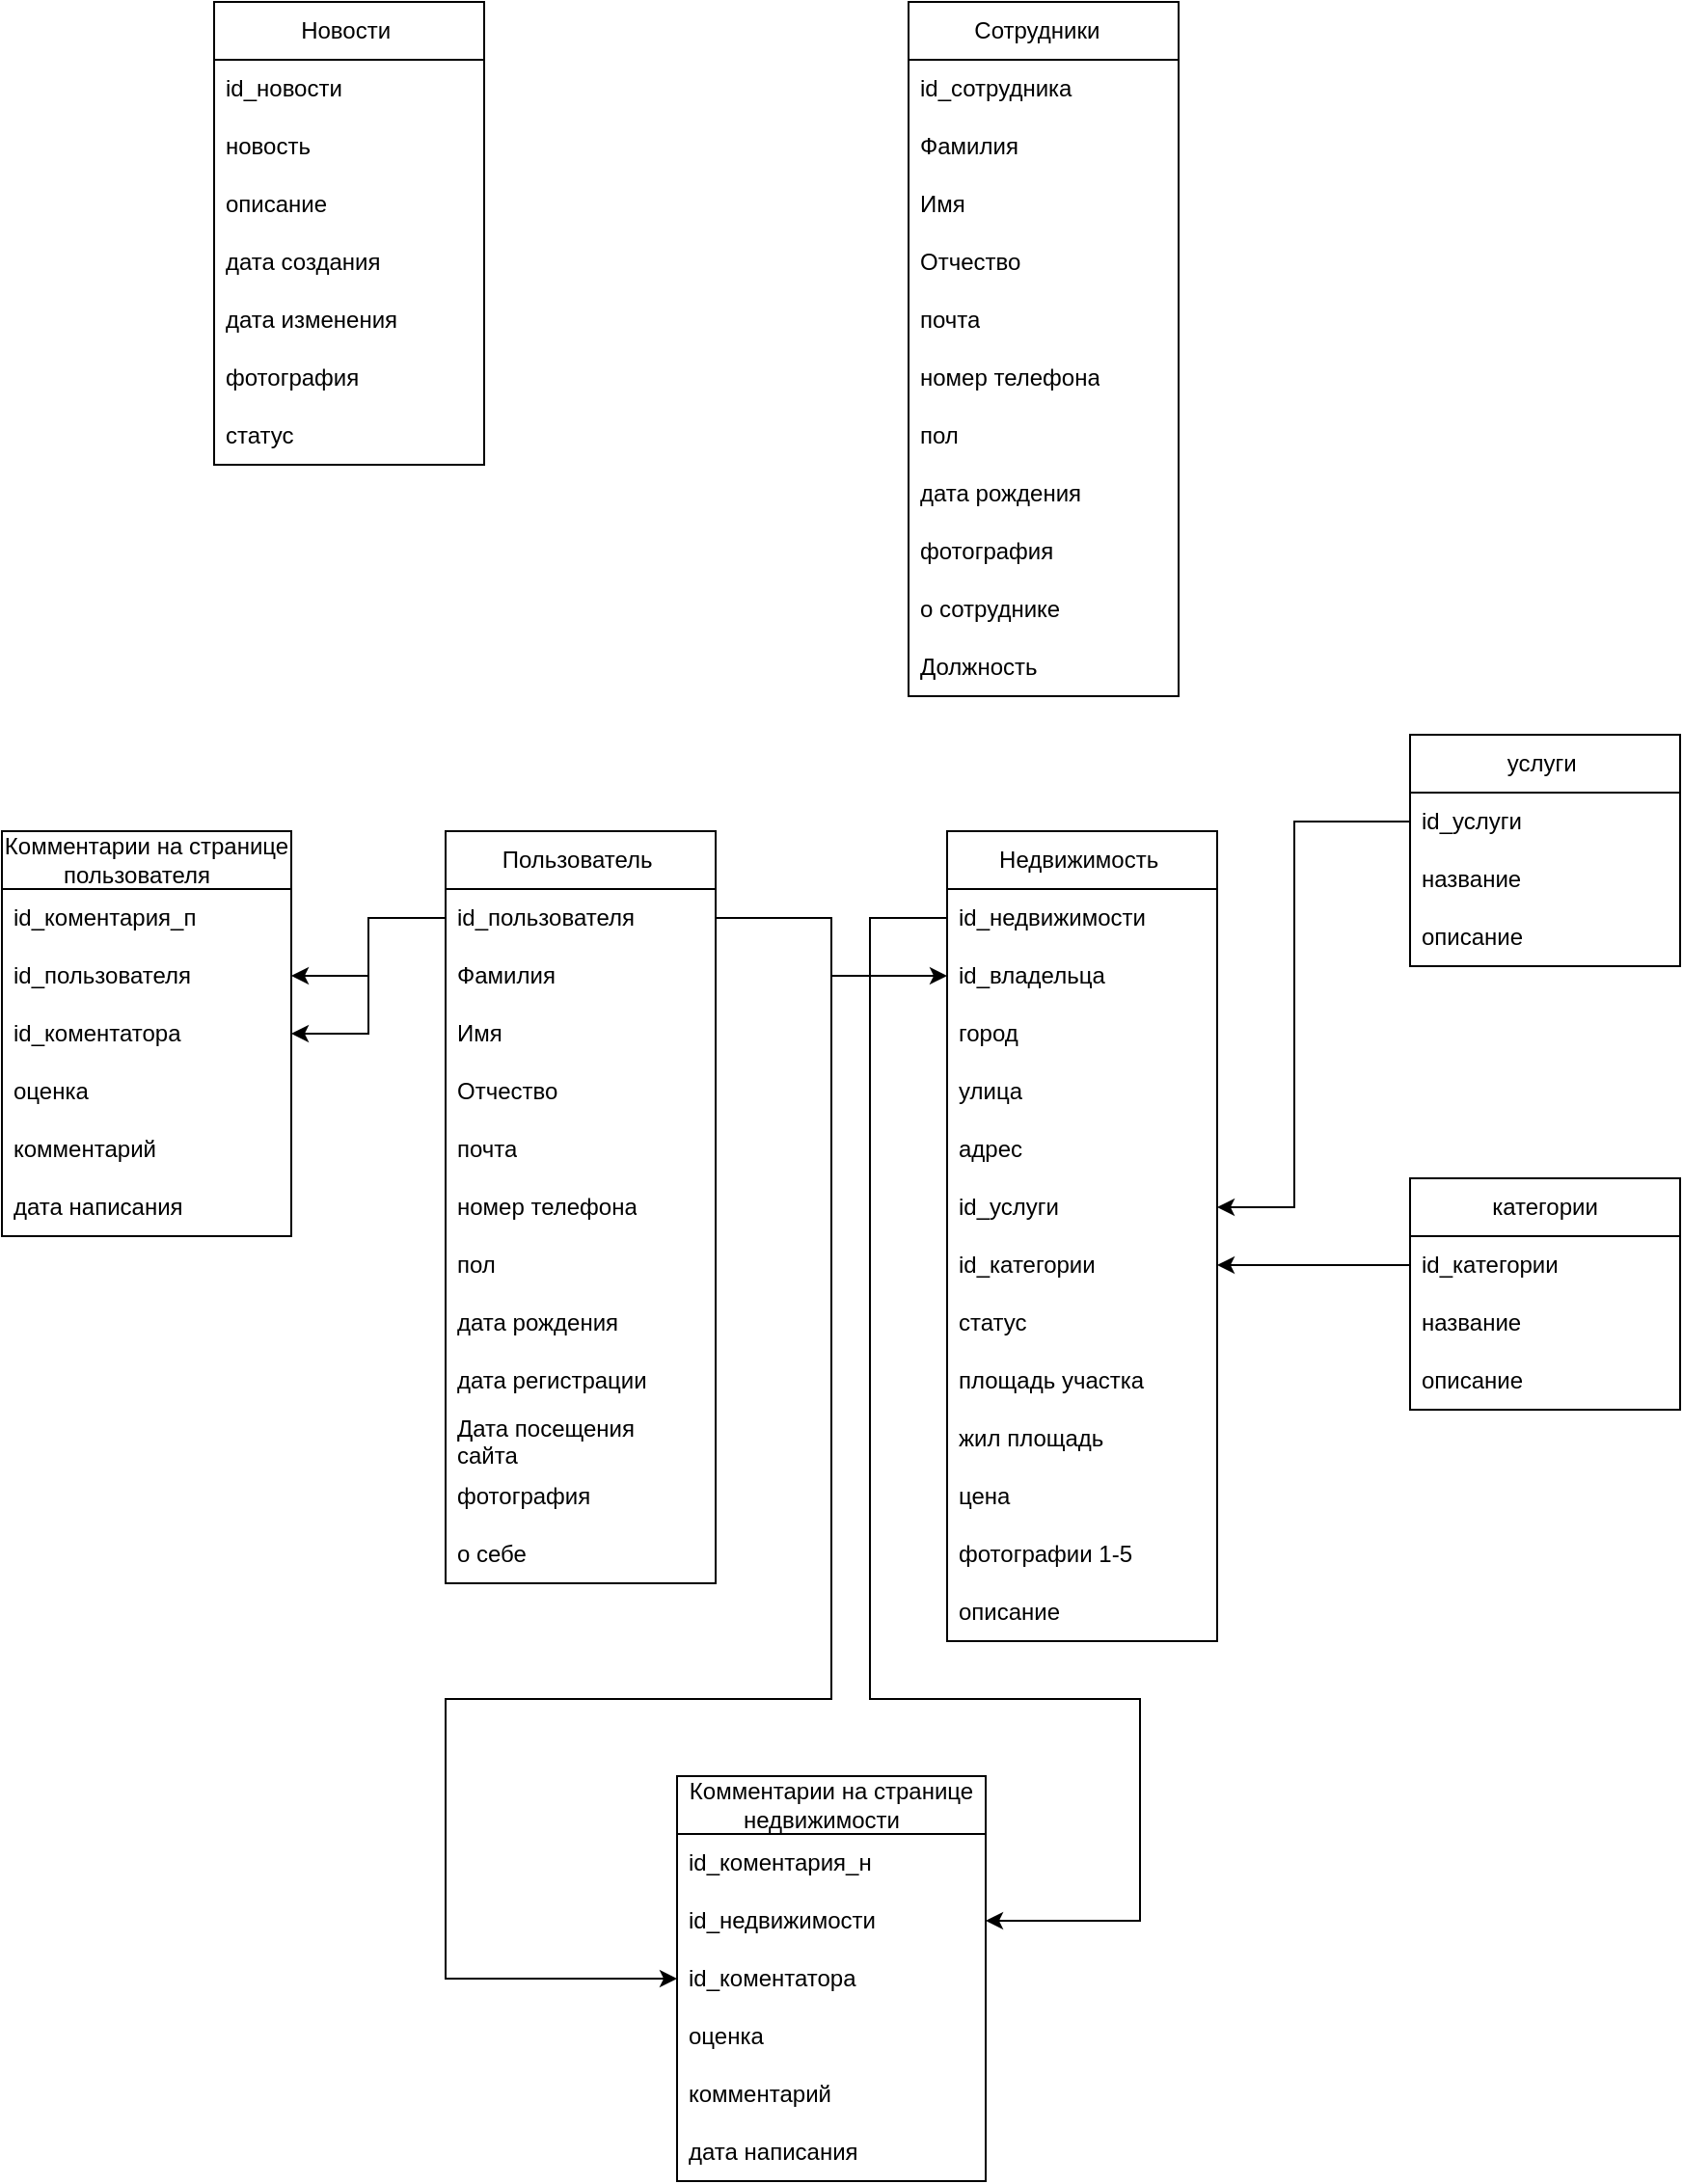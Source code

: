 <mxfile version="21.0.8" type="github">
  <diagram name="Страница 1" id="0ubgXMHLr97rR-dkxyyN">
    <mxGraphModel dx="2261" dy="1965" grid="1" gridSize="10" guides="1" tooltips="1" connect="1" arrows="1" fold="1" page="1" pageScale="1" pageWidth="827" pageHeight="1169" math="0" shadow="0">
      <root>
        <mxCell id="0" />
        <mxCell id="1" parent="0" />
        <mxCell id="1iqgFbXv5OQUcZ3l3-T7-1" value="Недвижимость&amp;nbsp;" style="swimlane;fontStyle=0;childLayout=stackLayout;horizontal=1;startSize=30;horizontalStack=0;resizeParent=1;resizeParentMax=0;resizeLast=0;collapsible=1;marginBottom=0;whiteSpace=wrap;html=1;" vertex="1" parent="1">
          <mxGeometry x="340" y="350" width="140" height="420" as="geometry" />
        </mxCell>
        <mxCell id="1iqgFbXv5OQUcZ3l3-T7-2" value="id_недвижимости&amp;nbsp;" style="text;strokeColor=none;fillColor=none;align=left;verticalAlign=middle;spacingLeft=4;spacingRight=4;overflow=hidden;points=[[0,0.5],[1,0.5]];portConstraint=eastwest;rotatable=0;whiteSpace=wrap;html=1;" vertex="1" parent="1iqgFbXv5OQUcZ3l3-T7-1">
          <mxGeometry y="30" width="140" height="30" as="geometry" />
        </mxCell>
        <mxCell id="1iqgFbXv5OQUcZ3l3-T7-3" value="id_владельца&amp;nbsp;" style="text;strokeColor=none;fillColor=none;align=left;verticalAlign=middle;spacingLeft=4;spacingRight=4;overflow=hidden;points=[[0,0.5],[1,0.5]];portConstraint=eastwest;rotatable=0;whiteSpace=wrap;html=1;" vertex="1" parent="1iqgFbXv5OQUcZ3l3-T7-1">
          <mxGeometry y="60" width="140" height="30" as="geometry" />
        </mxCell>
        <mxCell id="1iqgFbXv5OQUcZ3l3-T7-4" value="город" style="text;strokeColor=none;fillColor=none;align=left;verticalAlign=middle;spacingLeft=4;spacingRight=4;overflow=hidden;points=[[0,0.5],[1,0.5]];portConstraint=eastwest;rotatable=0;whiteSpace=wrap;html=1;" vertex="1" parent="1iqgFbXv5OQUcZ3l3-T7-1">
          <mxGeometry y="90" width="140" height="30" as="geometry" />
        </mxCell>
        <mxCell id="1iqgFbXv5OQUcZ3l3-T7-5" value="улица" style="text;strokeColor=none;fillColor=none;align=left;verticalAlign=middle;spacingLeft=4;spacingRight=4;overflow=hidden;points=[[0,0.5],[1,0.5]];portConstraint=eastwest;rotatable=0;whiteSpace=wrap;html=1;" vertex="1" parent="1iqgFbXv5OQUcZ3l3-T7-1">
          <mxGeometry y="120" width="140" height="30" as="geometry" />
        </mxCell>
        <mxCell id="1iqgFbXv5OQUcZ3l3-T7-6" value="адрес" style="text;strokeColor=none;fillColor=none;align=left;verticalAlign=middle;spacingLeft=4;spacingRight=4;overflow=hidden;points=[[0,0.5],[1,0.5]];portConstraint=eastwest;rotatable=0;whiteSpace=wrap;html=1;" vertex="1" parent="1iqgFbXv5OQUcZ3l3-T7-1">
          <mxGeometry y="150" width="140" height="30" as="geometry" />
        </mxCell>
        <mxCell id="1iqgFbXv5OQUcZ3l3-T7-7" value="id_услуги" style="text;strokeColor=none;fillColor=none;align=left;verticalAlign=middle;spacingLeft=4;spacingRight=4;overflow=hidden;points=[[0,0.5],[1,0.5]];portConstraint=eastwest;rotatable=0;whiteSpace=wrap;html=1;" vertex="1" parent="1iqgFbXv5OQUcZ3l3-T7-1">
          <mxGeometry y="180" width="140" height="30" as="geometry" />
        </mxCell>
        <mxCell id="1iqgFbXv5OQUcZ3l3-T7-8" value="id_категории" style="text;strokeColor=none;fillColor=none;align=left;verticalAlign=middle;spacingLeft=4;spacingRight=4;overflow=hidden;points=[[0,0.5],[1,0.5]];portConstraint=eastwest;rotatable=0;whiteSpace=wrap;html=1;" vertex="1" parent="1iqgFbXv5OQUcZ3l3-T7-1">
          <mxGeometry y="210" width="140" height="30" as="geometry" />
        </mxCell>
        <mxCell id="1iqgFbXv5OQUcZ3l3-T7-17" value="статус" style="text;strokeColor=none;fillColor=none;align=left;verticalAlign=middle;spacingLeft=4;spacingRight=4;overflow=hidden;points=[[0,0.5],[1,0.5]];portConstraint=eastwest;rotatable=0;whiteSpace=wrap;html=1;" vertex="1" parent="1iqgFbXv5OQUcZ3l3-T7-1">
          <mxGeometry y="240" width="140" height="30" as="geometry" />
        </mxCell>
        <mxCell id="1iqgFbXv5OQUcZ3l3-T7-18" value="площадь участка&amp;nbsp;" style="text;strokeColor=none;fillColor=none;align=left;verticalAlign=middle;spacingLeft=4;spacingRight=4;overflow=hidden;points=[[0,0.5],[1,0.5]];portConstraint=eastwest;rotatable=0;whiteSpace=wrap;html=1;" vertex="1" parent="1iqgFbXv5OQUcZ3l3-T7-1">
          <mxGeometry y="270" width="140" height="30" as="geometry" />
        </mxCell>
        <mxCell id="1iqgFbXv5OQUcZ3l3-T7-19" value="жил площадь" style="text;strokeColor=none;fillColor=none;align=left;verticalAlign=middle;spacingLeft=4;spacingRight=4;overflow=hidden;points=[[0,0.5],[1,0.5]];portConstraint=eastwest;rotatable=0;whiteSpace=wrap;html=1;" vertex="1" parent="1iqgFbXv5OQUcZ3l3-T7-1">
          <mxGeometry y="300" width="140" height="30" as="geometry" />
        </mxCell>
        <mxCell id="1iqgFbXv5OQUcZ3l3-T7-20" value="цена&amp;nbsp;" style="text;strokeColor=none;fillColor=none;align=left;verticalAlign=middle;spacingLeft=4;spacingRight=4;overflow=hidden;points=[[0,0.5],[1,0.5]];portConstraint=eastwest;rotatable=0;whiteSpace=wrap;html=1;" vertex="1" parent="1iqgFbXv5OQUcZ3l3-T7-1">
          <mxGeometry y="330" width="140" height="30" as="geometry" />
        </mxCell>
        <mxCell id="1iqgFbXv5OQUcZ3l3-T7-47" value="фотографии 1-5" style="text;strokeColor=none;fillColor=none;align=left;verticalAlign=middle;spacingLeft=4;spacingRight=4;overflow=hidden;points=[[0,0.5],[1,0.5]];portConstraint=eastwest;rotatable=0;whiteSpace=wrap;html=1;" vertex="1" parent="1iqgFbXv5OQUcZ3l3-T7-1">
          <mxGeometry y="360" width="140" height="30" as="geometry" />
        </mxCell>
        <mxCell id="1iqgFbXv5OQUcZ3l3-T7-48" value="описание&amp;nbsp;" style="text;strokeColor=none;fillColor=none;align=left;verticalAlign=middle;spacingLeft=4;spacingRight=4;overflow=hidden;points=[[0,0.5],[1,0.5]];portConstraint=eastwest;rotatable=0;whiteSpace=wrap;html=1;" vertex="1" parent="1iqgFbXv5OQUcZ3l3-T7-1">
          <mxGeometry y="390" width="140" height="30" as="geometry" />
        </mxCell>
        <mxCell id="1iqgFbXv5OQUcZ3l3-T7-21" value="услуги&amp;nbsp;" style="swimlane;fontStyle=0;childLayout=stackLayout;horizontal=1;startSize=30;horizontalStack=0;resizeParent=1;resizeParentMax=0;resizeLast=0;collapsible=1;marginBottom=0;whiteSpace=wrap;html=1;" vertex="1" parent="1">
          <mxGeometry x="580" y="300" width="140" height="120" as="geometry" />
        </mxCell>
        <mxCell id="1iqgFbXv5OQUcZ3l3-T7-22" value="id_услуги" style="text;strokeColor=none;fillColor=none;align=left;verticalAlign=middle;spacingLeft=4;spacingRight=4;overflow=hidden;points=[[0,0.5],[1,0.5]];portConstraint=eastwest;rotatable=0;whiteSpace=wrap;html=1;" vertex="1" parent="1iqgFbXv5OQUcZ3l3-T7-21">
          <mxGeometry y="30" width="140" height="30" as="geometry" />
        </mxCell>
        <mxCell id="1iqgFbXv5OQUcZ3l3-T7-23" value="название&amp;nbsp;" style="text;strokeColor=none;fillColor=none;align=left;verticalAlign=middle;spacingLeft=4;spacingRight=4;overflow=hidden;points=[[0,0.5],[1,0.5]];portConstraint=eastwest;rotatable=0;whiteSpace=wrap;html=1;" vertex="1" parent="1iqgFbXv5OQUcZ3l3-T7-21">
          <mxGeometry y="60" width="140" height="30" as="geometry" />
        </mxCell>
        <mxCell id="1iqgFbXv5OQUcZ3l3-T7-24" value="описание&amp;nbsp;" style="text;strokeColor=none;fillColor=none;align=left;verticalAlign=middle;spacingLeft=4;spacingRight=4;overflow=hidden;points=[[0,0.5],[1,0.5]];portConstraint=eastwest;rotatable=0;whiteSpace=wrap;html=1;" vertex="1" parent="1iqgFbXv5OQUcZ3l3-T7-21">
          <mxGeometry y="90" width="140" height="30" as="geometry" />
        </mxCell>
        <mxCell id="1iqgFbXv5OQUcZ3l3-T7-29" value="категории" style="swimlane;fontStyle=0;childLayout=stackLayout;horizontal=1;startSize=30;horizontalStack=0;resizeParent=1;resizeParentMax=0;resizeLast=0;collapsible=1;marginBottom=0;whiteSpace=wrap;html=1;" vertex="1" parent="1">
          <mxGeometry x="580" y="530" width="140" height="120" as="geometry" />
        </mxCell>
        <mxCell id="1iqgFbXv5OQUcZ3l3-T7-30" value="id_категории&amp;nbsp;" style="text;strokeColor=none;fillColor=none;align=left;verticalAlign=middle;spacingLeft=4;spacingRight=4;overflow=hidden;points=[[0,0.5],[1,0.5]];portConstraint=eastwest;rotatable=0;whiteSpace=wrap;html=1;" vertex="1" parent="1iqgFbXv5OQUcZ3l3-T7-29">
          <mxGeometry y="30" width="140" height="30" as="geometry" />
        </mxCell>
        <mxCell id="1iqgFbXv5OQUcZ3l3-T7-31" value="название&amp;nbsp;" style="text;strokeColor=none;fillColor=none;align=left;verticalAlign=middle;spacingLeft=4;spacingRight=4;overflow=hidden;points=[[0,0.5],[1,0.5]];portConstraint=eastwest;rotatable=0;whiteSpace=wrap;html=1;" vertex="1" parent="1iqgFbXv5OQUcZ3l3-T7-29">
          <mxGeometry y="60" width="140" height="30" as="geometry" />
        </mxCell>
        <mxCell id="1iqgFbXv5OQUcZ3l3-T7-32" value="описание&amp;nbsp;" style="text;strokeColor=none;fillColor=none;align=left;verticalAlign=middle;spacingLeft=4;spacingRight=4;overflow=hidden;points=[[0,0.5],[1,0.5]];portConstraint=eastwest;rotatable=0;whiteSpace=wrap;html=1;" vertex="1" parent="1iqgFbXv5OQUcZ3l3-T7-29">
          <mxGeometry y="90" width="140" height="30" as="geometry" />
        </mxCell>
        <mxCell id="1iqgFbXv5OQUcZ3l3-T7-33" value="" style="endArrow=classic;html=1;rounded=0;exitX=0;exitY=0.5;exitDx=0;exitDy=0;entryX=1;entryY=0.5;entryDx=0;entryDy=0;" edge="1" parent="1" source="1iqgFbXv5OQUcZ3l3-T7-30" target="1iqgFbXv5OQUcZ3l3-T7-8">
          <mxGeometry width="50" height="50" relative="1" as="geometry">
            <mxPoint x="390" y="600" as="sourcePoint" />
            <mxPoint x="440" y="550" as="targetPoint" />
          </mxGeometry>
        </mxCell>
        <mxCell id="1iqgFbXv5OQUcZ3l3-T7-34" value="" style="endArrow=classic;html=1;rounded=0;exitX=0;exitY=0.5;exitDx=0;exitDy=0;entryX=1;entryY=0.5;entryDx=0;entryDy=0;" edge="1" parent="1" source="1iqgFbXv5OQUcZ3l3-T7-22" target="1iqgFbXv5OQUcZ3l3-T7-7">
          <mxGeometry width="50" height="50" relative="1" as="geometry">
            <mxPoint x="390" y="600" as="sourcePoint" />
            <mxPoint x="440" y="550" as="targetPoint" />
            <Array as="points">
              <mxPoint x="520" y="345" />
              <mxPoint x="520" y="545" />
            </Array>
          </mxGeometry>
        </mxCell>
        <mxCell id="1iqgFbXv5OQUcZ3l3-T7-35" value="Пользователь&amp;nbsp;" style="swimlane;fontStyle=0;childLayout=stackLayout;horizontal=1;startSize=30;horizontalStack=0;resizeParent=1;resizeParentMax=0;resizeLast=0;collapsible=1;marginBottom=0;whiteSpace=wrap;html=1;" vertex="1" parent="1">
          <mxGeometry x="80" y="350" width="140" height="390" as="geometry" />
        </mxCell>
        <mxCell id="1iqgFbXv5OQUcZ3l3-T7-36" value="id_пользователя" style="text;strokeColor=none;fillColor=none;align=left;verticalAlign=middle;spacingLeft=4;spacingRight=4;overflow=hidden;points=[[0,0.5],[1,0.5]];portConstraint=eastwest;rotatable=0;whiteSpace=wrap;html=1;" vertex="1" parent="1iqgFbXv5OQUcZ3l3-T7-35">
          <mxGeometry y="30" width="140" height="30" as="geometry" />
        </mxCell>
        <mxCell id="1iqgFbXv5OQUcZ3l3-T7-37" value="Фамилия" style="text;strokeColor=none;fillColor=none;align=left;verticalAlign=middle;spacingLeft=4;spacingRight=4;overflow=hidden;points=[[0,0.5],[1,0.5]];portConstraint=eastwest;rotatable=0;whiteSpace=wrap;html=1;" vertex="1" parent="1iqgFbXv5OQUcZ3l3-T7-35">
          <mxGeometry y="60" width="140" height="30" as="geometry" />
        </mxCell>
        <mxCell id="1iqgFbXv5OQUcZ3l3-T7-38" value="Имя" style="text;strokeColor=none;fillColor=none;align=left;verticalAlign=middle;spacingLeft=4;spacingRight=4;overflow=hidden;points=[[0,0.5],[1,0.5]];portConstraint=eastwest;rotatable=0;whiteSpace=wrap;html=1;" vertex="1" parent="1iqgFbXv5OQUcZ3l3-T7-35">
          <mxGeometry y="90" width="140" height="30" as="geometry" />
        </mxCell>
        <mxCell id="1iqgFbXv5OQUcZ3l3-T7-39" value="Отчество&amp;nbsp;" style="text;strokeColor=none;fillColor=none;align=left;verticalAlign=middle;spacingLeft=4;spacingRight=4;overflow=hidden;points=[[0,0.5],[1,0.5]];portConstraint=eastwest;rotatable=0;whiteSpace=wrap;html=1;" vertex="1" parent="1iqgFbXv5OQUcZ3l3-T7-35">
          <mxGeometry y="120" width="140" height="30" as="geometry" />
        </mxCell>
        <mxCell id="1iqgFbXv5OQUcZ3l3-T7-40" value="почта" style="text;strokeColor=none;fillColor=none;align=left;verticalAlign=middle;spacingLeft=4;spacingRight=4;overflow=hidden;points=[[0,0.5],[1,0.5]];portConstraint=eastwest;rotatable=0;whiteSpace=wrap;html=1;" vertex="1" parent="1iqgFbXv5OQUcZ3l3-T7-35">
          <mxGeometry y="150" width="140" height="30" as="geometry" />
        </mxCell>
        <mxCell id="1iqgFbXv5OQUcZ3l3-T7-41" value="номер телефона" style="text;strokeColor=none;fillColor=none;align=left;verticalAlign=middle;spacingLeft=4;spacingRight=4;overflow=hidden;points=[[0,0.5],[1,0.5]];portConstraint=eastwest;rotatable=0;whiteSpace=wrap;html=1;" vertex="1" parent="1iqgFbXv5OQUcZ3l3-T7-35">
          <mxGeometry y="180" width="140" height="30" as="geometry" />
        </mxCell>
        <mxCell id="1iqgFbXv5OQUcZ3l3-T7-42" value="пол&amp;nbsp;" style="text;strokeColor=none;fillColor=none;align=left;verticalAlign=middle;spacingLeft=4;spacingRight=4;overflow=hidden;points=[[0,0.5],[1,0.5]];portConstraint=eastwest;rotatable=0;whiteSpace=wrap;html=1;" vertex="1" parent="1iqgFbXv5OQUcZ3l3-T7-35">
          <mxGeometry y="210" width="140" height="30" as="geometry" />
        </mxCell>
        <mxCell id="1iqgFbXv5OQUcZ3l3-T7-43" value="дата рождения&amp;nbsp;" style="text;strokeColor=none;fillColor=none;align=left;verticalAlign=middle;spacingLeft=4;spacingRight=4;overflow=hidden;points=[[0,0.5],[1,0.5]];portConstraint=eastwest;rotatable=0;whiteSpace=wrap;html=1;" vertex="1" parent="1iqgFbXv5OQUcZ3l3-T7-35">
          <mxGeometry y="240" width="140" height="30" as="geometry" />
        </mxCell>
        <mxCell id="1iqgFbXv5OQUcZ3l3-T7-44" value="дата регистрации" style="text;strokeColor=none;fillColor=none;align=left;verticalAlign=middle;spacingLeft=4;spacingRight=4;overflow=hidden;points=[[0,0.5],[1,0.5]];portConstraint=eastwest;rotatable=0;whiteSpace=wrap;html=1;" vertex="1" parent="1iqgFbXv5OQUcZ3l3-T7-35">
          <mxGeometry y="270" width="140" height="30" as="geometry" />
        </mxCell>
        <mxCell id="1iqgFbXv5OQUcZ3l3-T7-45" value="Дата посещения сайта&amp;nbsp;" style="text;strokeColor=none;fillColor=none;align=left;verticalAlign=middle;spacingLeft=4;spacingRight=4;overflow=hidden;points=[[0,0.5],[1,0.5]];portConstraint=eastwest;rotatable=0;whiteSpace=wrap;html=1;" vertex="1" parent="1iqgFbXv5OQUcZ3l3-T7-35">
          <mxGeometry y="300" width="140" height="30" as="geometry" />
        </mxCell>
        <mxCell id="1iqgFbXv5OQUcZ3l3-T7-46" value="фотография&amp;nbsp;" style="text;strokeColor=none;fillColor=none;align=left;verticalAlign=middle;spacingLeft=4;spacingRight=4;overflow=hidden;points=[[0,0.5],[1,0.5]];portConstraint=eastwest;rotatable=0;whiteSpace=wrap;html=1;" vertex="1" parent="1iqgFbXv5OQUcZ3l3-T7-35">
          <mxGeometry y="330" width="140" height="30" as="geometry" />
        </mxCell>
        <mxCell id="1iqgFbXv5OQUcZ3l3-T7-49" value="о себе&amp;nbsp;" style="text;strokeColor=none;fillColor=none;align=left;verticalAlign=middle;spacingLeft=4;spacingRight=4;overflow=hidden;points=[[0,0.5],[1,0.5]];portConstraint=eastwest;rotatable=0;whiteSpace=wrap;html=1;" vertex="1" parent="1iqgFbXv5OQUcZ3l3-T7-35">
          <mxGeometry y="360" width="140" height="30" as="geometry" />
        </mxCell>
        <mxCell id="1iqgFbXv5OQUcZ3l3-T7-50" value="" style="endArrow=classic;html=1;rounded=0;exitX=1;exitY=0.5;exitDx=0;exitDy=0;entryX=0;entryY=0.5;entryDx=0;entryDy=0;" edge="1" parent="1" source="1iqgFbXv5OQUcZ3l3-T7-36" target="1iqgFbXv5OQUcZ3l3-T7-3">
          <mxGeometry width="50" height="50" relative="1" as="geometry">
            <mxPoint x="380" y="610" as="sourcePoint" />
            <mxPoint x="430" y="560" as="targetPoint" />
            <Array as="points">
              <mxPoint x="280" y="395" />
              <mxPoint x="280" y="425" />
            </Array>
          </mxGeometry>
        </mxCell>
        <mxCell id="1iqgFbXv5OQUcZ3l3-T7-51" value="Комментарии на странице пользователя&amp;nbsp; &amp;nbsp;" style="swimlane;fontStyle=0;childLayout=stackLayout;horizontal=1;startSize=30;horizontalStack=0;resizeParent=1;resizeParentMax=0;resizeLast=0;collapsible=1;marginBottom=0;whiteSpace=wrap;html=1;" vertex="1" parent="1">
          <mxGeometry x="-150" y="350" width="150" height="210" as="geometry" />
        </mxCell>
        <mxCell id="1iqgFbXv5OQUcZ3l3-T7-52" value="id_коментария_п&amp;nbsp;" style="text;strokeColor=none;fillColor=none;align=left;verticalAlign=middle;spacingLeft=4;spacingRight=4;overflow=hidden;points=[[0,0.5],[1,0.5]];portConstraint=eastwest;rotatable=0;whiteSpace=wrap;html=1;" vertex="1" parent="1iqgFbXv5OQUcZ3l3-T7-51">
          <mxGeometry y="30" width="150" height="30" as="geometry" />
        </mxCell>
        <mxCell id="1iqgFbXv5OQUcZ3l3-T7-53" value="id_пользователя&amp;nbsp;" style="text;strokeColor=none;fillColor=none;align=left;verticalAlign=middle;spacingLeft=4;spacingRight=4;overflow=hidden;points=[[0,0.5],[1,0.5]];portConstraint=eastwest;rotatable=0;whiteSpace=wrap;html=1;" vertex="1" parent="1iqgFbXv5OQUcZ3l3-T7-51">
          <mxGeometry y="60" width="150" height="30" as="geometry" />
        </mxCell>
        <mxCell id="1iqgFbXv5OQUcZ3l3-T7-54" value="id_коментатора&amp;nbsp;" style="text;strokeColor=none;fillColor=none;align=left;verticalAlign=middle;spacingLeft=4;spacingRight=4;overflow=hidden;points=[[0,0.5],[1,0.5]];portConstraint=eastwest;rotatable=0;whiteSpace=wrap;html=1;" vertex="1" parent="1iqgFbXv5OQUcZ3l3-T7-51">
          <mxGeometry y="90" width="150" height="30" as="geometry" />
        </mxCell>
        <mxCell id="1iqgFbXv5OQUcZ3l3-T7-56" value="оценка&amp;nbsp;" style="text;strokeColor=none;fillColor=none;align=left;verticalAlign=middle;spacingLeft=4;spacingRight=4;overflow=hidden;points=[[0,0.5],[1,0.5]];portConstraint=eastwest;rotatable=0;whiteSpace=wrap;html=1;" vertex="1" parent="1iqgFbXv5OQUcZ3l3-T7-51">
          <mxGeometry y="120" width="150" height="30" as="geometry" />
        </mxCell>
        <mxCell id="1iqgFbXv5OQUcZ3l3-T7-57" value="комментарий&amp;nbsp;" style="text;strokeColor=none;fillColor=none;align=left;verticalAlign=middle;spacingLeft=4;spacingRight=4;overflow=hidden;points=[[0,0.5],[1,0.5]];portConstraint=eastwest;rotatable=0;whiteSpace=wrap;html=1;" vertex="1" parent="1iqgFbXv5OQUcZ3l3-T7-51">
          <mxGeometry y="150" width="150" height="30" as="geometry" />
        </mxCell>
        <mxCell id="1iqgFbXv5OQUcZ3l3-T7-67" value="дата написания&amp;nbsp;" style="text;strokeColor=none;fillColor=none;align=left;verticalAlign=middle;spacingLeft=4;spacingRight=4;overflow=hidden;points=[[0,0.5],[1,0.5]];portConstraint=eastwest;rotatable=0;whiteSpace=wrap;html=1;" vertex="1" parent="1iqgFbXv5OQUcZ3l3-T7-51">
          <mxGeometry y="180" width="150" height="30" as="geometry" />
        </mxCell>
        <mxCell id="1iqgFbXv5OQUcZ3l3-T7-58" value="" style="endArrow=classic;html=1;rounded=0;exitX=0;exitY=0.5;exitDx=0;exitDy=0;entryX=1;entryY=0.5;entryDx=0;entryDy=0;" edge="1" parent="1" source="1iqgFbXv5OQUcZ3l3-T7-36" target="1iqgFbXv5OQUcZ3l3-T7-53">
          <mxGeometry width="50" height="50" relative="1" as="geometry">
            <mxPoint x="390" y="590" as="sourcePoint" />
            <mxPoint x="440" y="540" as="targetPoint" />
            <Array as="points">
              <mxPoint x="40" y="395" />
              <mxPoint x="40" y="425" />
            </Array>
          </mxGeometry>
        </mxCell>
        <mxCell id="1iqgFbXv5OQUcZ3l3-T7-60" value="" style="endArrow=classic;html=1;rounded=0;exitX=0;exitY=0.5;exitDx=0;exitDy=0;entryX=1;entryY=0.5;entryDx=0;entryDy=0;" edge="1" parent="1" source="1iqgFbXv5OQUcZ3l3-T7-36" target="1iqgFbXv5OQUcZ3l3-T7-54">
          <mxGeometry width="50" height="50" relative="1" as="geometry">
            <mxPoint x="390" y="590" as="sourcePoint" />
            <mxPoint x="440" y="540" as="targetPoint" />
            <Array as="points">
              <mxPoint x="40" y="395" />
              <mxPoint x="40" y="455" />
            </Array>
          </mxGeometry>
        </mxCell>
        <mxCell id="1iqgFbXv5OQUcZ3l3-T7-61" value="Комментарии на странице недвижимости&amp;nbsp; &amp;nbsp;" style="swimlane;fontStyle=0;childLayout=stackLayout;horizontal=1;startSize=30;horizontalStack=0;resizeParent=1;resizeParentMax=0;resizeLast=0;collapsible=1;marginBottom=0;whiteSpace=wrap;html=1;" vertex="1" parent="1">
          <mxGeometry x="200" y="840" width="160" height="210" as="geometry" />
        </mxCell>
        <mxCell id="1iqgFbXv5OQUcZ3l3-T7-62" value="id_коментария_н&amp;nbsp;" style="text;strokeColor=none;fillColor=none;align=left;verticalAlign=middle;spacingLeft=4;spacingRight=4;overflow=hidden;points=[[0,0.5],[1,0.5]];portConstraint=eastwest;rotatable=0;whiteSpace=wrap;html=1;" vertex="1" parent="1iqgFbXv5OQUcZ3l3-T7-61">
          <mxGeometry y="30" width="160" height="30" as="geometry" />
        </mxCell>
        <mxCell id="1iqgFbXv5OQUcZ3l3-T7-63" value="id_недвижимости" style="text;strokeColor=none;fillColor=none;align=left;verticalAlign=middle;spacingLeft=4;spacingRight=4;overflow=hidden;points=[[0,0.5],[1,0.5]];portConstraint=eastwest;rotatable=0;whiteSpace=wrap;html=1;" vertex="1" parent="1iqgFbXv5OQUcZ3l3-T7-61">
          <mxGeometry y="60" width="160" height="30" as="geometry" />
        </mxCell>
        <mxCell id="1iqgFbXv5OQUcZ3l3-T7-64" value="id_коментатора&amp;nbsp;" style="text;strokeColor=none;fillColor=none;align=left;verticalAlign=middle;spacingLeft=4;spacingRight=4;overflow=hidden;points=[[0,0.5],[1,0.5]];portConstraint=eastwest;rotatable=0;whiteSpace=wrap;html=1;" vertex="1" parent="1iqgFbXv5OQUcZ3l3-T7-61">
          <mxGeometry y="90" width="160" height="30" as="geometry" />
        </mxCell>
        <mxCell id="1iqgFbXv5OQUcZ3l3-T7-65" value="оценка&amp;nbsp;" style="text;strokeColor=none;fillColor=none;align=left;verticalAlign=middle;spacingLeft=4;spacingRight=4;overflow=hidden;points=[[0,0.5],[1,0.5]];portConstraint=eastwest;rotatable=0;whiteSpace=wrap;html=1;" vertex="1" parent="1iqgFbXv5OQUcZ3l3-T7-61">
          <mxGeometry y="120" width="160" height="30" as="geometry" />
        </mxCell>
        <mxCell id="1iqgFbXv5OQUcZ3l3-T7-66" value="комментарий&amp;nbsp;" style="text;strokeColor=none;fillColor=none;align=left;verticalAlign=middle;spacingLeft=4;spacingRight=4;overflow=hidden;points=[[0,0.5],[1,0.5]];portConstraint=eastwest;rotatable=0;whiteSpace=wrap;html=1;" vertex="1" parent="1iqgFbXv5OQUcZ3l3-T7-61">
          <mxGeometry y="150" width="160" height="30" as="geometry" />
        </mxCell>
        <mxCell id="1iqgFbXv5OQUcZ3l3-T7-68" value="дата написания&amp;nbsp;" style="text;strokeColor=none;fillColor=none;align=left;verticalAlign=middle;spacingLeft=4;spacingRight=4;overflow=hidden;points=[[0,0.5],[1,0.5]];portConstraint=eastwest;rotatable=0;whiteSpace=wrap;html=1;" vertex="1" parent="1iqgFbXv5OQUcZ3l3-T7-61">
          <mxGeometry y="180" width="160" height="30" as="geometry" />
        </mxCell>
        <mxCell id="1iqgFbXv5OQUcZ3l3-T7-69" value="" style="endArrow=classic;html=1;rounded=0;exitX=1;exitY=0.5;exitDx=0;exitDy=0;entryX=0;entryY=0.5;entryDx=0;entryDy=0;" edge="1" parent="1" source="1iqgFbXv5OQUcZ3l3-T7-36" target="1iqgFbXv5OQUcZ3l3-T7-64">
          <mxGeometry width="50" height="50" relative="1" as="geometry">
            <mxPoint x="390" y="760" as="sourcePoint" />
            <mxPoint x="440" y="710" as="targetPoint" />
            <Array as="points">
              <mxPoint x="280" y="395" />
              <mxPoint x="280" y="800" />
              <mxPoint x="80" y="800" />
              <mxPoint x="80" y="945" />
            </Array>
          </mxGeometry>
        </mxCell>
        <mxCell id="1iqgFbXv5OQUcZ3l3-T7-70" value="" style="endArrow=classic;html=1;rounded=0;exitX=0;exitY=0.5;exitDx=0;exitDy=0;entryX=1;entryY=0.5;entryDx=0;entryDy=0;" edge="1" parent="1" source="1iqgFbXv5OQUcZ3l3-T7-2" target="1iqgFbXv5OQUcZ3l3-T7-63">
          <mxGeometry width="50" height="50" relative="1" as="geometry">
            <mxPoint x="390" y="760" as="sourcePoint" />
            <mxPoint x="440" y="710" as="targetPoint" />
            <Array as="points">
              <mxPoint x="300" y="395" />
              <mxPoint x="300" y="800" />
              <mxPoint x="440" y="800" />
              <mxPoint x="440" y="915" />
            </Array>
          </mxGeometry>
        </mxCell>
        <mxCell id="1iqgFbXv5OQUcZ3l3-T7-76" value="Новости&amp;nbsp;" style="swimlane;fontStyle=0;childLayout=stackLayout;horizontal=1;startSize=30;horizontalStack=0;resizeParent=1;resizeParentMax=0;resizeLast=0;collapsible=1;marginBottom=0;whiteSpace=wrap;html=1;" vertex="1" parent="1">
          <mxGeometry x="-40" y="-80" width="140" height="240" as="geometry" />
        </mxCell>
        <mxCell id="1iqgFbXv5OQUcZ3l3-T7-77" value="id_новости&amp;nbsp;" style="text;strokeColor=none;fillColor=none;align=left;verticalAlign=middle;spacingLeft=4;spacingRight=4;overflow=hidden;points=[[0,0.5],[1,0.5]];portConstraint=eastwest;rotatable=0;whiteSpace=wrap;html=1;" vertex="1" parent="1iqgFbXv5OQUcZ3l3-T7-76">
          <mxGeometry y="30" width="140" height="30" as="geometry" />
        </mxCell>
        <mxCell id="1iqgFbXv5OQUcZ3l3-T7-78" value="новость&amp;nbsp;" style="text;strokeColor=none;fillColor=none;align=left;verticalAlign=middle;spacingLeft=4;spacingRight=4;overflow=hidden;points=[[0,0.5],[1,0.5]];portConstraint=eastwest;rotatable=0;whiteSpace=wrap;html=1;" vertex="1" parent="1iqgFbXv5OQUcZ3l3-T7-76">
          <mxGeometry y="60" width="140" height="30" as="geometry" />
        </mxCell>
        <mxCell id="1iqgFbXv5OQUcZ3l3-T7-79" value="описание&amp;nbsp;" style="text;strokeColor=none;fillColor=none;align=left;verticalAlign=middle;spacingLeft=4;spacingRight=4;overflow=hidden;points=[[0,0.5],[1,0.5]];portConstraint=eastwest;rotatable=0;whiteSpace=wrap;html=1;" vertex="1" parent="1iqgFbXv5OQUcZ3l3-T7-76">
          <mxGeometry y="90" width="140" height="30" as="geometry" />
        </mxCell>
        <mxCell id="1iqgFbXv5OQUcZ3l3-T7-80" value="дата создания&amp;nbsp;" style="text;strokeColor=none;fillColor=none;align=left;verticalAlign=middle;spacingLeft=4;spacingRight=4;overflow=hidden;points=[[0,0.5],[1,0.5]];portConstraint=eastwest;rotatable=0;whiteSpace=wrap;html=1;" vertex="1" parent="1iqgFbXv5OQUcZ3l3-T7-76">
          <mxGeometry y="120" width="140" height="30" as="geometry" />
        </mxCell>
        <mxCell id="1iqgFbXv5OQUcZ3l3-T7-81" value="дата изменения&amp;nbsp;" style="text;strokeColor=none;fillColor=none;align=left;verticalAlign=middle;spacingLeft=4;spacingRight=4;overflow=hidden;points=[[0,0.5],[1,0.5]];portConstraint=eastwest;rotatable=0;whiteSpace=wrap;html=1;" vertex="1" parent="1iqgFbXv5OQUcZ3l3-T7-76">
          <mxGeometry y="150" width="140" height="30" as="geometry" />
        </mxCell>
        <mxCell id="1iqgFbXv5OQUcZ3l3-T7-82" value="фотография&amp;nbsp;" style="text;strokeColor=none;fillColor=none;align=left;verticalAlign=middle;spacingLeft=4;spacingRight=4;overflow=hidden;points=[[0,0.5],[1,0.5]];portConstraint=eastwest;rotatable=0;whiteSpace=wrap;html=1;" vertex="1" parent="1iqgFbXv5OQUcZ3l3-T7-76">
          <mxGeometry y="180" width="140" height="30" as="geometry" />
        </mxCell>
        <mxCell id="1iqgFbXv5OQUcZ3l3-T7-87" value="статус" style="text;strokeColor=none;fillColor=none;align=left;verticalAlign=middle;spacingLeft=4;spacingRight=4;overflow=hidden;points=[[0,0.5],[1,0.5]];portConstraint=eastwest;rotatable=0;whiteSpace=wrap;html=1;" vertex="1" parent="1iqgFbXv5OQUcZ3l3-T7-76">
          <mxGeometry y="210" width="140" height="30" as="geometry" />
        </mxCell>
        <mxCell id="1iqgFbXv5OQUcZ3l3-T7-88" value="Сотрудники&amp;nbsp;&amp;nbsp;" style="swimlane;fontStyle=0;childLayout=stackLayout;horizontal=1;startSize=30;horizontalStack=0;resizeParent=1;resizeParentMax=0;resizeLast=0;collapsible=1;marginBottom=0;whiteSpace=wrap;html=1;" vertex="1" parent="1">
          <mxGeometry x="320" y="-80" width="140" height="360" as="geometry" />
        </mxCell>
        <mxCell id="1iqgFbXv5OQUcZ3l3-T7-89" value="id_сотрудника" style="text;strokeColor=none;fillColor=none;align=left;verticalAlign=middle;spacingLeft=4;spacingRight=4;overflow=hidden;points=[[0,0.5],[1,0.5]];portConstraint=eastwest;rotatable=0;whiteSpace=wrap;html=1;" vertex="1" parent="1iqgFbXv5OQUcZ3l3-T7-88">
          <mxGeometry y="30" width="140" height="30" as="geometry" />
        </mxCell>
        <mxCell id="1iqgFbXv5OQUcZ3l3-T7-90" value="Фамилия" style="text;strokeColor=none;fillColor=none;align=left;verticalAlign=middle;spacingLeft=4;spacingRight=4;overflow=hidden;points=[[0,0.5],[1,0.5]];portConstraint=eastwest;rotatable=0;whiteSpace=wrap;html=1;" vertex="1" parent="1iqgFbXv5OQUcZ3l3-T7-88">
          <mxGeometry y="60" width="140" height="30" as="geometry" />
        </mxCell>
        <mxCell id="1iqgFbXv5OQUcZ3l3-T7-91" value="Имя" style="text;strokeColor=none;fillColor=none;align=left;verticalAlign=middle;spacingLeft=4;spacingRight=4;overflow=hidden;points=[[0,0.5],[1,0.5]];portConstraint=eastwest;rotatable=0;whiteSpace=wrap;html=1;" vertex="1" parent="1iqgFbXv5OQUcZ3l3-T7-88">
          <mxGeometry y="90" width="140" height="30" as="geometry" />
        </mxCell>
        <mxCell id="1iqgFbXv5OQUcZ3l3-T7-92" value="Отчество&amp;nbsp;" style="text;strokeColor=none;fillColor=none;align=left;verticalAlign=middle;spacingLeft=4;spacingRight=4;overflow=hidden;points=[[0,0.5],[1,0.5]];portConstraint=eastwest;rotatable=0;whiteSpace=wrap;html=1;" vertex="1" parent="1iqgFbXv5OQUcZ3l3-T7-88">
          <mxGeometry y="120" width="140" height="30" as="geometry" />
        </mxCell>
        <mxCell id="1iqgFbXv5OQUcZ3l3-T7-93" value="почта" style="text;strokeColor=none;fillColor=none;align=left;verticalAlign=middle;spacingLeft=4;spacingRight=4;overflow=hidden;points=[[0,0.5],[1,0.5]];portConstraint=eastwest;rotatable=0;whiteSpace=wrap;html=1;" vertex="1" parent="1iqgFbXv5OQUcZ3l3-T7-88">
          <mxGeometry y="150" width="140" height="30" as="geometry" />
        </mxCell>
        <mxCell id="1iqgFbXv5OQUcZ3l3-T7-94" value="номер телефона" style="text;strokeColor=none;fillColor=none;align=left;verticalAlign=middle;spacingLeft=4;spacingRight=4;overflow=hidden;points=[[0,0.5],[1,0.5]];portConstraint=eastwest;rotatable=0;whiteSpace=wrap;html=1;" vertex="1" parent="1iqgFbXv5OQUcZ3l3-T7-88">
          <mxGeometry y="180" width="140" height="30" as="geometry" />
        </mxCell>
        <mxCell id="1iqgFbXv5OQUcZ3l3-T7-95" value="пол&amp;nbsp;" style="text;strokeColor=none;fillColor=none;align=left;verticalAlign=middle;spacingLeft=4;spacingRight=4;overflow=hidden;points=[[0,0.5],[1,0.5]];portConstraint=eastwest;rotatable=0;whiteSpace=wrap;html=1;" vertex="1" parent="1iqgFbXv5OQUcZ3l3-T7-88">
          <mxGeometry y="210" width="140" height="30" as="geometry" />
        </mxCell>
        <mxCell id="1iqgFbXv5OQUcZ3l3-T7-96" value="дата рождения&amp;nbsp;" style="text;strokeColor=none;fillColor=none;align=left;verticalAlign=middle;spacingLeft=4;spacingRight=4;overflow=hidden;points=[[0,0.5],[1,0.5]];portConstraint=eastwest;rotatable=0;whiteSpace=wrap;html=1;" vertex="1" parent="1iqgFbXv5OQUcZ3l3-T7-88">
          <mxGeometry y="240" width="140" height="30" as="geometry" />
        </mxCell>
        <mxCell id="1iqgFbXv5OQUcZ3l3-T7-99" value="фотография&amp;nbsp;" style="text;strokeColor=none;fillColor=none;align=left;verticalAlign=middle;spacingLeft=4;spacingRight=4;overflow=hidden;points=[[0,0.5],[1,0.5]];portConstraint=eastwest;rotatable=0;whiteSpace=wrap;html=1;" vertex="1" parent="1iqgFbXv5OQUcZ3l3-T7-88">
          <mxGeometry y="270" width="140" height="30" as="geometry" />
        </mxCell>
        <mxCell id="1iqgFbXv5OQUcZ3l3-T7-100" value="о сотруднике&amp;nbsp;" style="text;strokeColor=none;fillColor=none;align=left;verticalAlign=middle;spacingLeft=4;spacingRight=4;overflow=hidden;points=[[0,0.5],[1,0.5]];portConstraint=eastwest;rotatable=0;whiteSpace=wrap;html=1;" vertex="1" parent="1iqgFbXv5OQUcZ3l3-T7-88">
          <mxGeometry y="300" width="140" height="30" as="geometry" />
        </mxCell>
        <mxCell id="1iqgFbXv5OQUcZ3l3-T7-101" value="Должность&amp;nbsp;" style="text;strokeColor=none;fillColor=none;align=left;verticalAlign=middle;spacingLeft=4;spacingRight=4;overflow=hidden;points=[[0,0.5],[1,0.5]];portConstraint=eastwest;rotatable=0;whiteSpace=wrap;html=1;" vertex="1" parent="1iqgFbXv5OQUcZ3l3-T7-88">
          <mxGeometry y="330" width="140" height="30" as="geometry" />
        </mxCell>
      </root>
    </mxGraphModel>
  </diagram>
</mxfile>
